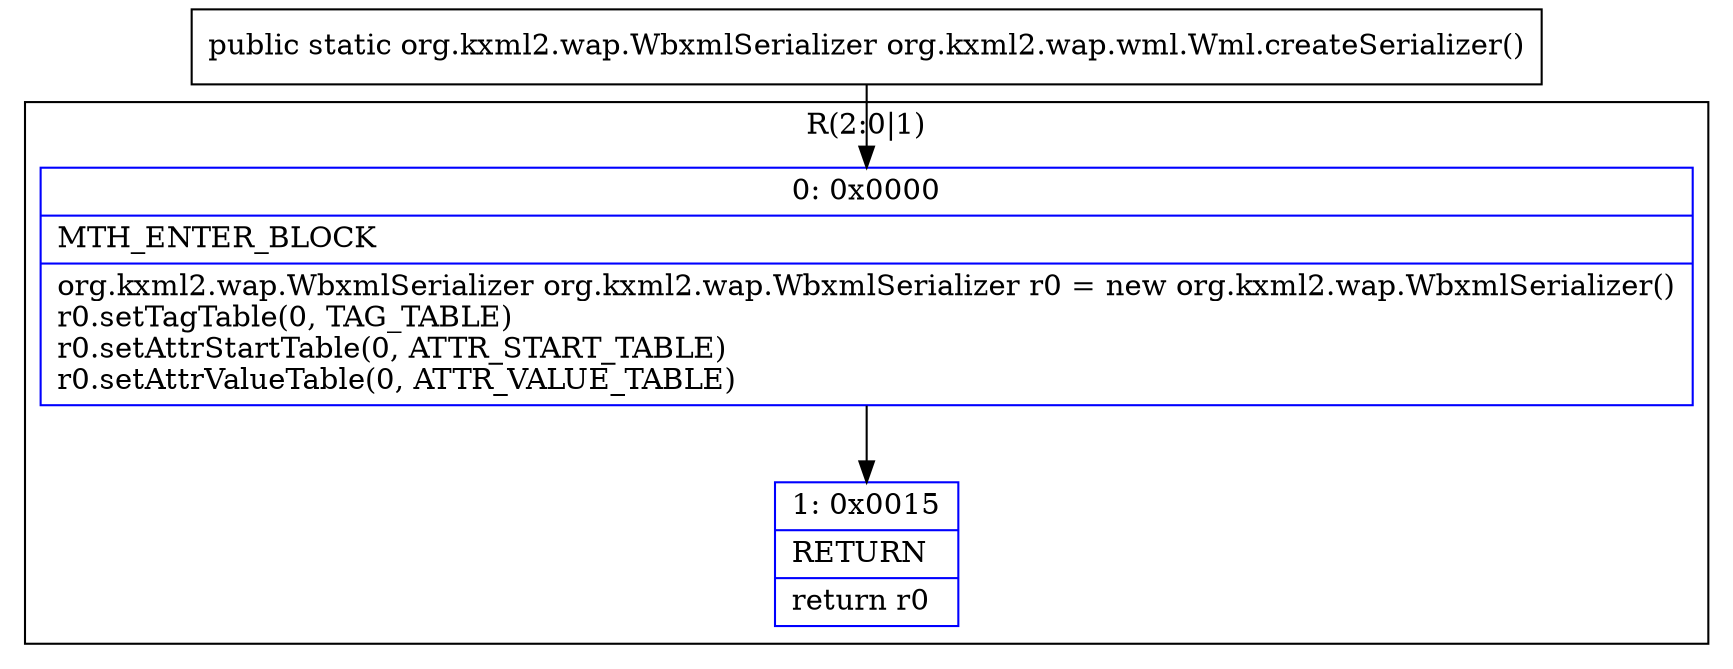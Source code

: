 digraph "CFG fororg.kxml2.wap.wml.Wml.createSerializer()Lorg\/kxml2\/wap\/WbxmlSerializer;" {
subgraph cluster_Region_731916811 {
label = "R(2:0|1)";
node [shape=record,color=blue];
Node_0 [shape=record,label="{0\:\ 0x0000|MTH_ENTER_BLOCK\l|org.kxml2.wap.WbxmlSerializer org.kxml2.wap.WbxmlSerializer r0 = new org.kxml2.wap.WbxmlSerializer()\lr0.setTagTable(0, TAG_TABLE)\lr0.setAttrStartTable(0, ATTR_START_TABLE)\lr0.setAttrValueTable(0, ATTR_VALUE_TABLE)\l}"];
Node_1 [shape=record,label="{1\:\ 0x0015|RETURN\l|return r0\l}"];
}
MethodNode[shape=record,label="{public static org.kxml2.wap.WbxmlSerializer org.kxml2.wap.wml.Wml.createSerializer() }"];
MethodNode -> Node_0;
Node_0 -> Node_1;
}

